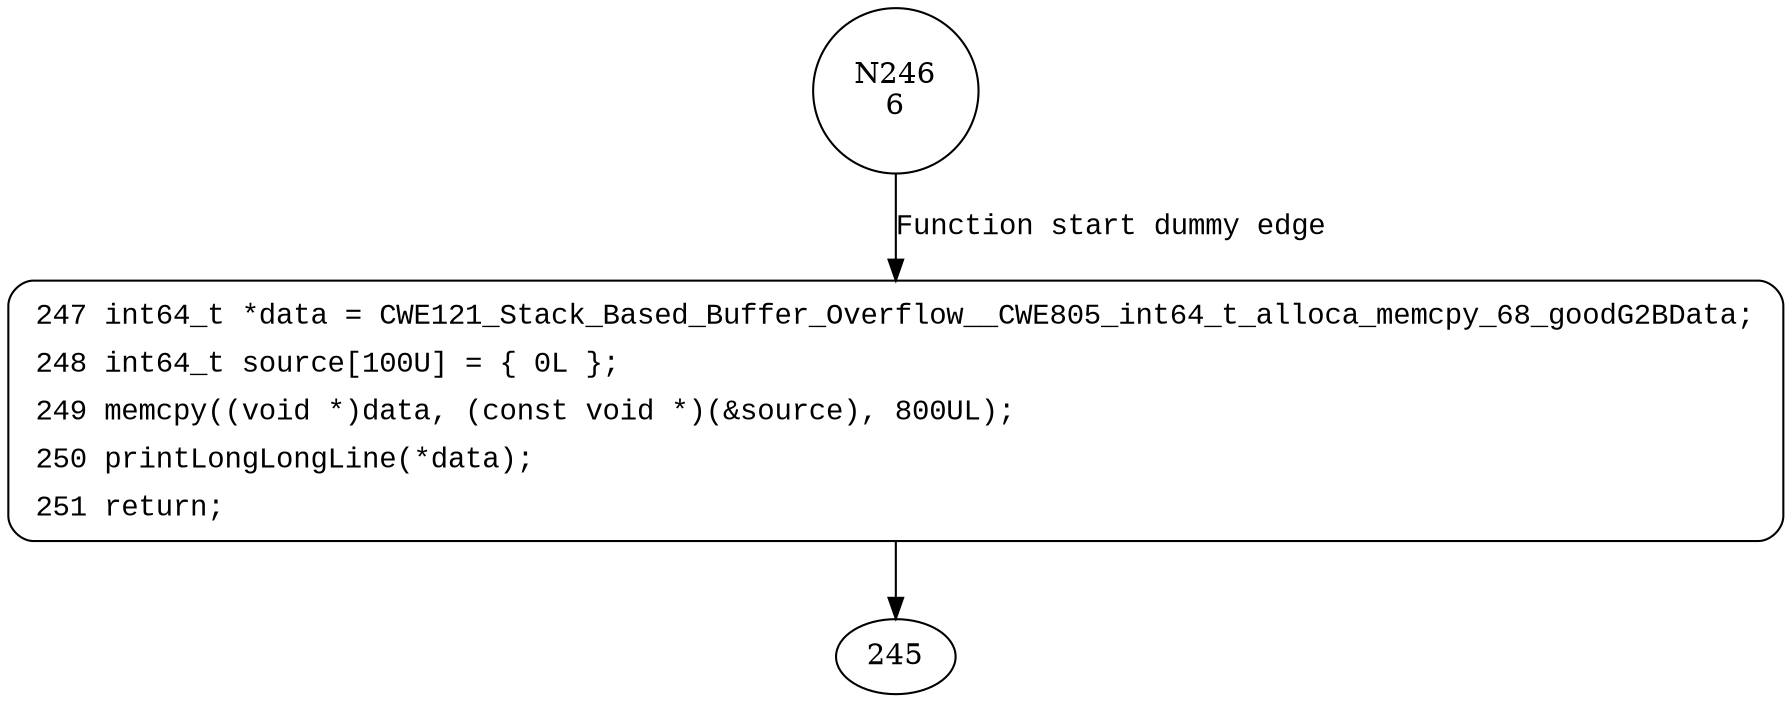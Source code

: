 digraph CWE121_Stack_Based_Buffer_Overflow__CWE805_int64_t_alloca_memcpy_68b_goodG2BSink {
246 [shape="circle" label="N246\n6"]
247 [shape="circle" label="N247\n5"]
247 [style="filled,bold" penwidth="1" fillcolor="white" fontname="Courier New" shape="Mrecord" label=<<table border="0" cellborder="0" cellpadding="3" bgcolor="white"><tr><td align="right">247</td><td align="left">int64_t *data = CWE121_Stack_Based_Buffer_Overflow__CWE805_int64_t_alloca_memcpy_68_goodG2BData;</td></tr><tr><td align="right">248</td><td align="left">int64_t source[100U] = &#123; 0L &#125;;</td></tr><tr><td align="right">249</td><td align="left">memcpy((void *)data, (const void *)(&amp;source), 800UL);</td></tr><tr><td align="right">250</td><td align="left">printLongLongLine(*data);</td></tr><tr><td align="right">251</td><td align="left">return;</td></tr></table>>]
247 -> 245[label=""]
246 -> 247 [label="Function start dummy edge" fontname="Courier New"]
}